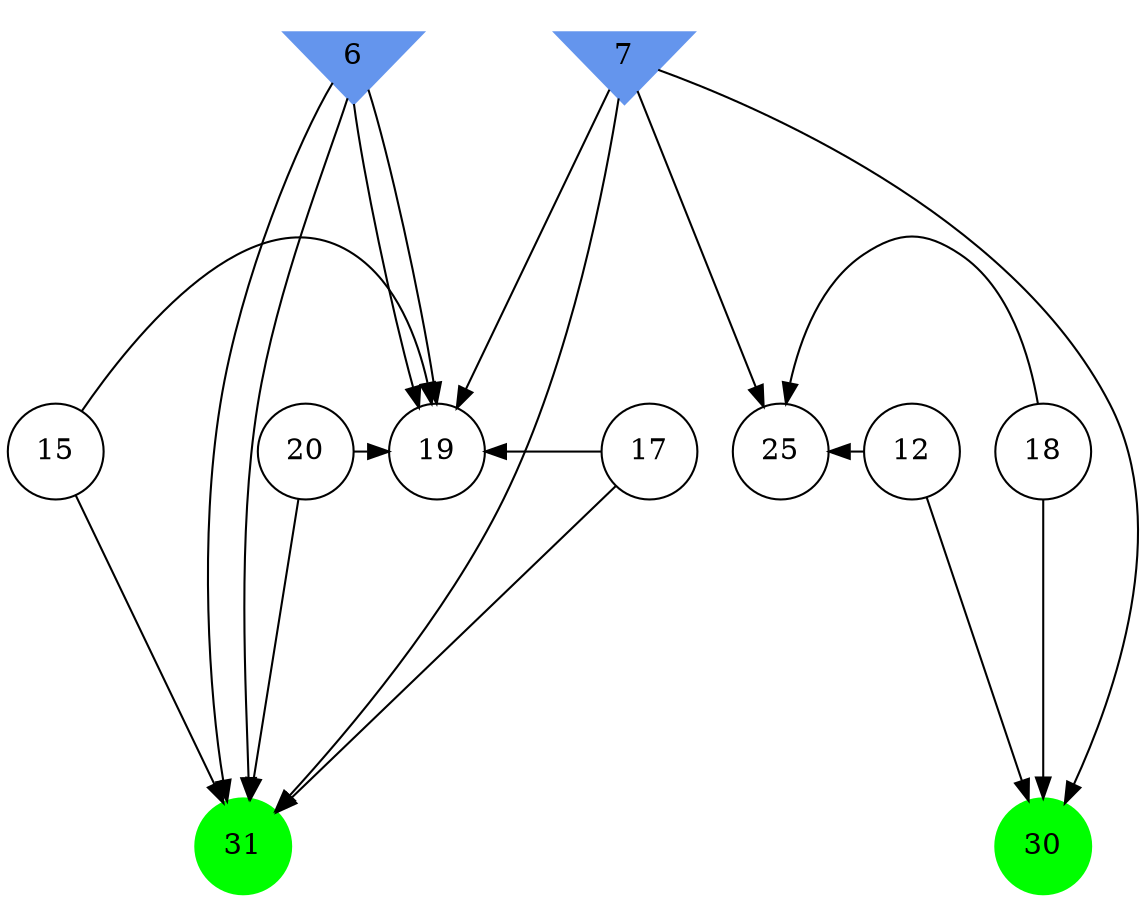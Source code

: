 digraph brain {
	ranksep=2.0;
	6 [shape=invtriangle,style=filled,color=cornflowerblue];
	7 [shape=invtriangle,style=filled,color=cornflowerblue];
	12 [shape=circle,color=black];
	15 [shape=circle,color=black];
	17 [shape=circle,color=black];
	18 [shape=circle,color=black];
	19 [shape=circle,color=black];
	20 [shape=circle,color=black];
	25 [shape=circle,color=black];
	30 [shape=circle,style=filled,color=green];
	31 [shape=circle,style=filled,color=green];
	6	->	31;
	6	->	19;
	17	->	31;
	17	->	19;
	15	->	31;
	15	->	19;
	18	->	25;
	18	->	30;
	7	->	25;
	7	->	30;
	12	->	25;
	12	->	30;
	6	->	31;
	6	->	19;
	7	->	31;
	7	->	19;
	20	->	31;
	20	->	19;
	{ rank=same; 6; 7; }
	{ rank=same; 12; 15; 17; 18; 19; 20; 25; }
	{ rank=same; 30; 31; }
}
